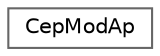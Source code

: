 digraph "Graphical Class Hierarchy"
{
 // LATEX_PDF_SIZE
  bgcolor="transparent";
  edge [fontname=Helvetica,fontsize=10,labelfontname=Helvetica,labelfontsize=10];
  node [fontname=Helvetica,fontsize=10,shape=box,height=0.2,width=0.4];
  rankdir="LR";
  Node0 [id="Node000000",label="CepModAp",height=0.2,width=0.4,color="grey40", fillcolor="white", style="filled",URL="$class_cep_mod_ap.html",tooltip="This module defines data structures for Aliev-Panfilov cellular activation model for cardiac electrop..."];
}
